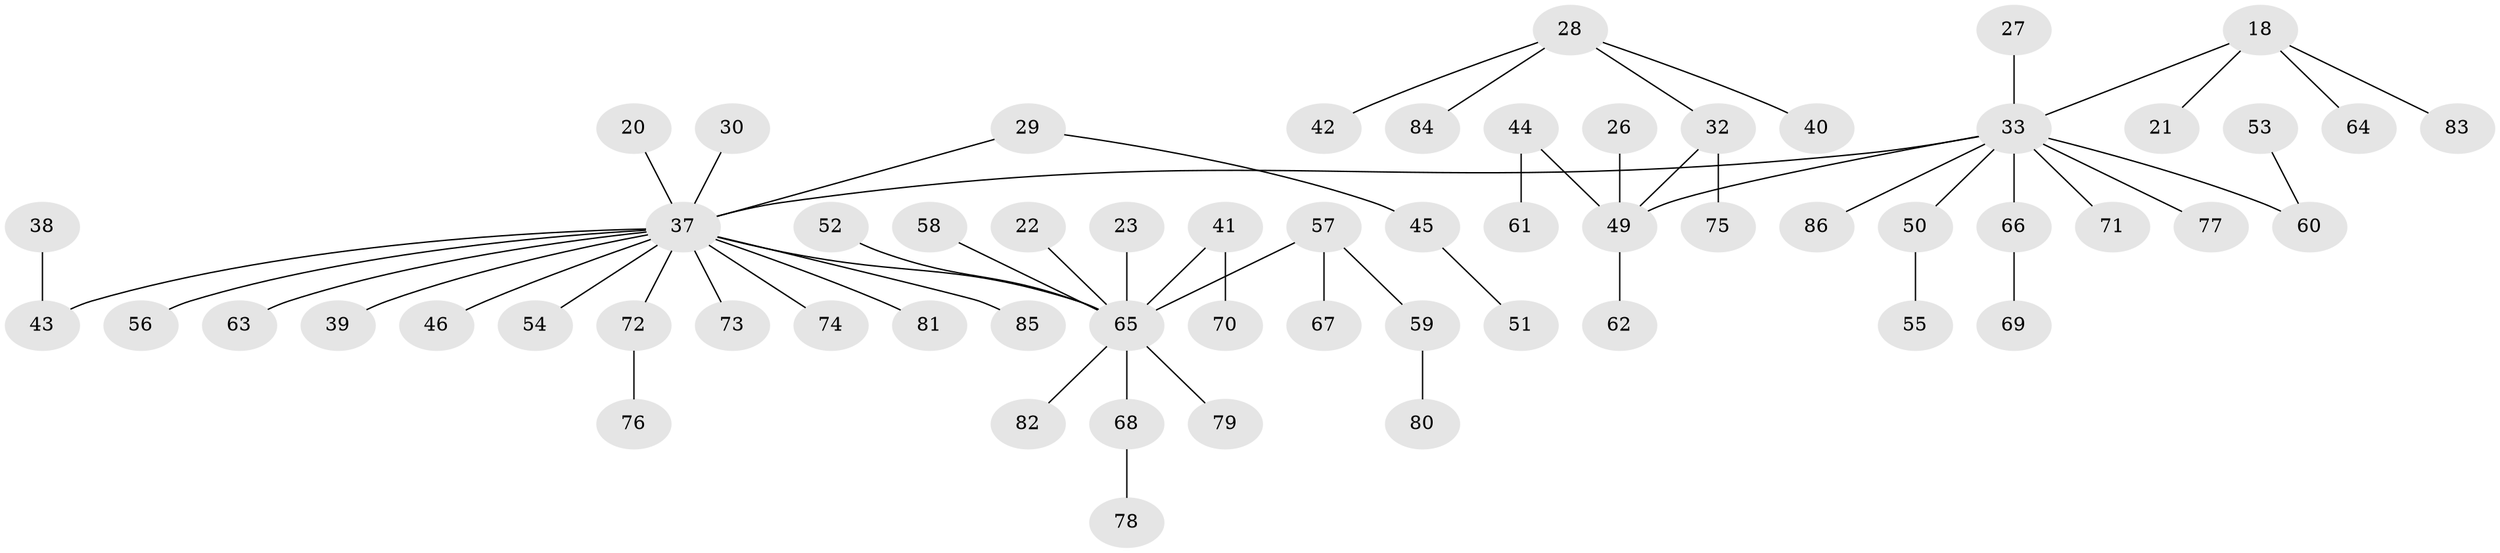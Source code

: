 // original degree distribution, {4: 0.08139534883720931, 7: 0.011627906976744186, 6: 0.03488372093023256, 5: 0.03488372093023256, 2: 0.20930232558139536, 1: 0.5581395348837209, 3: 0.06976744186046512}
// Generated by graph-tools (version 1.1) at 2025/56/03/04/25 21:56:55]
// undirected, 60 vertices, 59 edges
graph export_dot {
graph [start="1"]
  node [color=gray90,style=filled];
  18;
  20;
  21;
  22;
  23;
  26;
  27;
  28;
  29;
  30;
  32 [super="+13+17"];
  33 [super="+6+5+8"];
  37 [super="+25+36+11"];
  38;
  39;
  40;
  41;
  42;
  43 [super="+31"];
  44 [super="+35"];
  45;
  46;
  49 [super="+10"];
  50;
  51;
  52;
  53;
  54;
  55;
  56 [super="+7"];
  57 [super="+47"];
  58;
  59;
  60 [super="+48"];
  61;
  62;
  63;
  64;
  65 [super="+14+9+12+16"];
  66;
  67;
  68;
  69;
  70;
  71;
  72;
  73;
  74;
  75;
  76;
  77;
  78;
  79;
  80;
  81;
  82;
  83;
  84;
  85;
  86;
  18 -- 21;
  18 -- 64;
  18 -- 83;
  18 -- 33;
  20 -- 37;
  22 -- 65;
  23 -- 65;
  26 -- 49;
  27 -- 33;
  28 -- 40;
  28 -- 42;
  28 -- 84;
  28 -- 32;
  29 -- 45;
  29 -- 37;
  30 -- 37;
  32 -- 75;
  32 -- 49;
  33 -- 86;
  33 -- 77;
  33 -- 66;
  33 -- 50;
  33 -- 71;
  33 -- 37;
  33 -- 49;
  33 -- 60;
  37 -- 85;
  37 -- 65;
  37 -- 39;
  37 -- 72;
  37 -- 73;
  37 -- 74;
  37 -- 43;
  37 -- 46;
  37 -- 81;
  37 -- 54;
  37 -- 56;
  37 -- 63;
  38 -- 43;
  41 -- 70;
  41 -- 65;
  44 -- 61;
  44 -- 49;
  45 -- 51;
  49 -- 62;
  50 -- 55;
  52 -- 65;
  53 -- 60;
  57 -- 59;
  57 -- 65;
  57 -- 67;
  58 -- 65;
  59 -- 80;
  65 -- 68;
  65 -- 82;
  65 -- 79;
  66 -- 69;
  68 -- 78;
  72 -- 76;
}
